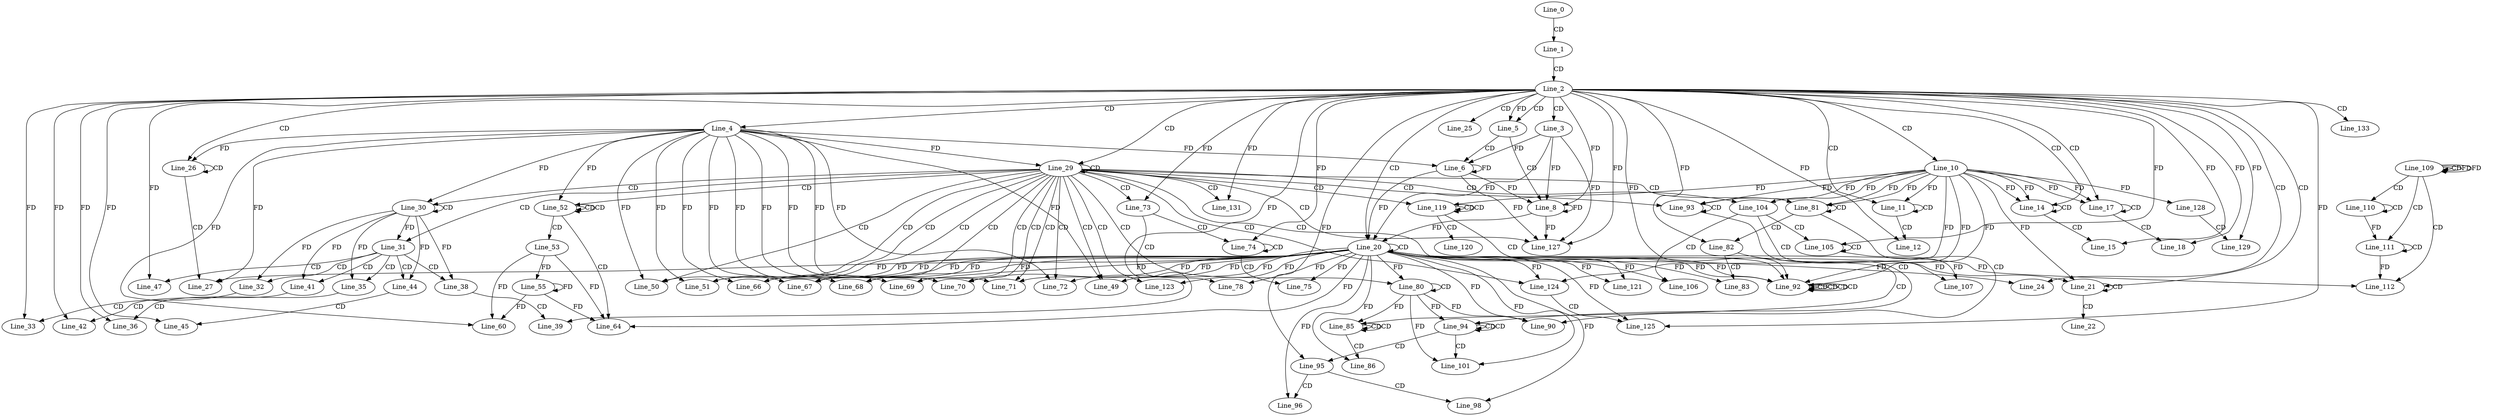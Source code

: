 digraph G {
  Line_0;
  Line_1;
  Line_2;
  Line_3;
  Line_4;
  Line_5;
  Line_5;
  Line_6;
  Line_6;
  Line_8;
  Line_8;
  Line_8;
  Line_10;
  Line_10;
  Line_11;
  Line_11;
  Line_11;
  Line_11;
  Line_12;
  Line_12;
  Line_14;
  Line_14;
  Line_15;
  Line_17;
  Line_17;
  Line_18;
  Line_20;
  Line_20;
  Line_21;
  Line_21;
  Line_21;
  Line_21;
  Line_22;
  Line_22;
  Line_24;
  Line_25;
  Line_26;
  Line_26;
  Line_26;
  Line_27;
  Line_27;
  Line_29;
  Line_29;
  Line_29;
  Line_30;
  Line_30;
  Line_31;
  Line_32;
  Line_32;
  Line_33;
  Line_35;
  Line_35;
  Line_36;
  Line_38;
  Line_38;
  Line_39;
  Line_41;
  Line_41;
  Line_42;
  Line_44;
  Line_44;
  Line_45;
  Line_47;
  Line_47;
  Line_49;
  Line_49;
  Line_50;
  Line_50;
  Line_51;
  Line_51;
  Line_52;
  Line_52;
  Line_52;
  Line_52;
  Line_53;
  Line_55;
  Line_55;
  Line_60;
  Line_60;
  Line_64;
  Line_64;
  Line_66;
  Line_66;
  Line_67;
  Line_67;
  Line_68;
  Line_68;
  Line_69;
  Line_69;
  Line_70;
  Line_70;
  Line_71;
  Line_71;
  Line_72;
  Line_72;
  Line_73;
  Line_73;
  Line_74;
  Line_74;
  Line_74;
  Line_75;
  Line_78;
  Line_80;
  Line_80;
  Line_80;
  Line_81;
  Line_81;
  Line_82;
  Line_82;
  Line_83;
  Line_85;
  Line_85;
  Line_85;
  Line_86;
  Line_90;
  Line_90;
  Line_92;
  Line_92;
  Line_92;
  Line_92;
  Line_92;
  Line_92;
  Line_93;
  Line_93;
  Line_94;
  Line_94;
  Line_94;
  Line_94;
  Line_94;
  Line_95;
  Line_95;
  Line_96;
  Line_98;
  Line_101;
  Line_101;
  Line_104;
  Line_104;
  Line_104;
  Line_105;
  Line_105;
  Line_106;
  Line_107;
  Line_109;
  Line_109;
  Line_109;
  Line_110;
  Line_110;
  Line_111;
  Line_111;
  Line_112;
  Line_112;
  Line_119;
  Line_119;
  Line_119;
  Line_119;
  Line_119;
  Line_120;
  Line_121;
  Line_123;
  Line_124;
  Line_124;
  Line_124;
  Line_125;
  Line_125;
  Line_127;
  Line_128;
  Line_128;
  Line_128;
  Line_129;
  Line_129;
  Line_131;
  Line_131;
  Line_133;
  Line_133;
  Line_0 -> Line_1 [ label="CD" ];
  Line_1 -> Line_2 [ label="CD" ];
  Line_2 -> Line_3 [ label="CD" ];
  Line_2 -> Line_4 [ label="CD" ];
  Line_2 -> Line_5 [ label="CD" ];
  Line_2 -> Line_5 [ label="FD" ];
  Line_5 -> Line_6 [ label="CD" ];
  Line_3 -> Line_6 [ label="FD" ];
  Line_6 -> Line_6 [ label="FD" ];
  Line_4 -> Line_6 [ label="FD" ];
  Line_5 -> Line_8 [ label="CD" ];
  Line_3 -> Line_8 [ label="FD" ];
  Line_6 -> Line_8 [ label="FD" ];
  Line_8 -> Line_8 [ label="FD" ];
  Line_2 -> Line_8 [ label="FD" ];
  Line_2 -> Line_10 [ label="CD" ];
  Line_2 -> Line_11 [ label="CD" ];
  Line_11 -> Line_11 [ label="CD" ];
  Line_10 -> Line_11 [ label="FD" ];
  Line_11 -> Line_12 [ label="CD" ];
  Line_2 -> Line_12 [ label="FD" ];
  Line_2 -> Line_14 [ label="CD" ];
  Line_10 -> Line_14 [ label="FD" ];
  Line_14 -> Line_14 [ label="CD" ];
  Line_10 -> Line_14 [ label="FD" ];
  Line_14 -> Line_15 [ label="CD" ];
  Line_2 -> Line_15 [ label="FD" ];
  Line_2 -> Line_17 [ label="CD" ];
  Line_10 -> Line_17 [ label="FD" ];
  Line_17 -> Line_17 [ label="CD" ];
  Line_10 -> Line_17 [ label="FD" ];
  Line_17 -> Line_18 [ label="CD" ];
  Line_2 -> Line_18 [ label="FD" ];
  Line_2 -> Line_20 [ label="CD" ];
  Line_20 -> Line_20 [ label="CD" ];
  Line_3 -> Line_20 [ label="FD" ];
  Line_6 -> Line_20 [ label="FD" ];
  Line_8 -> Line_20 [ label="FD" ];
  Line_2 -> Line_21 [ label="CD" ];
  Line_20 -> Line_21 [ label="FD" ];
  Line_21 -> Line_21 [ label="CD" ];
  Line_10 -> Line_21 [ label="FD" ];
  Line_21 -> Line_22 [ label="CD" ];
  Line_2 -> Line_24 [ label="CD" ];
  Line_20 -> Line_24 [ label="FD" ];
  Line_2 -> Line_25 [ label="CD" ];
  Line_2 -> Line_26 [ label="CD" ];
  Line_26 -> Line_26 [ label="CD" ];
  Line_4 -> Line_26 [ label="FD" ];
  Line_26 -> Line_27 [ label="CD" ];
  Line_4 -> Line_27 [ label="FD" ];
  Line_20 -> Line_27 [ label="FD" ];
  Line_2 -> Line_29 [ label="CD" ];
  Line_29 -> Line_29 [ label="CD" ];
  Line_4 -> Line_29 [ label="FD" ];
  Line_29 -> Line_30 [ label="CD" ];
  Line_30 -> Line_30 [ label="CD" ];
  Line_4 -> Line_30 [ label="FD" ];
  Line_29 -> Line_31 [ label="CD" ];
  Line_30 -> Line_31 [ label="FD" ];
  Line_31 -> Line_32 [ label="CD" ];
  Line_30 -> Line_32 [ label="FD" ];
  Line_32 -> Line_33 [ label="CD" ];
  Line_2 -> Line_33 [ label="FD" ];
  Line_31 -> Line_35 [ label="CD" ];
  Line_30 -> Line_35 [ label="FD" ];
  Line_35 -> Line_36 [ label="CD" ];
  Line_2 -> Line_36 [ label="FD" ];
  Line_31 -> Line_38 [ label="CD" ];
  Line_30 -> Line_38 [ label="FD" ];
  Line_38 -> Line_39 [ label="CD" ];
  Line_2 -> Line_39 [ label="FD" ];
  Line_31 -> Line_41 [ label="CD" ];
  Line_30 -> Line_41 [ label="FD" ];
  Line_41 -> Line_42 [ label="CD" ];
  Line_2 -> Line_42 [ label="FD" ];
  Line_31 -> Line_44 [ label="CD" ];
  Line_30 -> Line_44 [ label="FD" ];
  Line_44 -> Line_45 [ label="CD" ];
  Line_2 -> Line_45 [ label="FD" ];
  Line_31 -> Line_47 [ label="CD" ];
  Line_2 -> Line_47 [ label="FD" ];
  Line_29 -> Line_49 [ label="CD" ];
  Line_20 -> Line_49 [ label="FD" ];
  Line_4 -> Line_49 [ label="FD" ];
  Line_29 -> Line_50 [ label="CD" ];
  Line_20 -> Line_50 [ label="FD" ];
  Line_4 -> Line_50 [ label="FD" ];
  Line_29 -> Line_51 [ label="CD" ];
  Line_20 -> Line_51 [ label="FD" ];
  Line_4 -> Line_51 [ label="FD" ];
  Line_29 -> Line_52 [ label="CD" ];
  Line_52 -> Line_52 [ label="CD" ];
  Line_52 -> Line_52 [ label="CD" ];
  Line_4 -> Line_52 [ label="FD" ];
  Line_52 -> Line_53 [ label="CD" ];
  Line_53 -> Line_55 [ label="FD" ];
  Line_55 -> Line_55 [ label="FD" ];
  Line_53 -> Line_60 [ label="FD" ];
  Line_55 -> Line_60 [ label="FD" ];
  Line_4 -> Line_60 [ label="FD" ];
  Line_52 -> Line_64 [ label="CD" ];
  Line_20 -> Line_64 [ label="FD" ];
  Line_53 -> Line_64 [ label="FD" ];
  Line_55 -> Line_64 [ label="FD" ];
  Line_29 -> Line_66 [ label="CD" ];
  Line_20 -> Line_66 [ label="FD" ];
  Line_4 -> Line_66 [ label="FD" ];
  Line_29 -> Line_67 [ label="CD" ];
  Line_20 -> Line_67 [ label="FD" ];
  Line_4 -> Line_67 [ label="FD" ];
  Line_29 -> Line_68 [ label="CD" ];
  Line_20 -> Line_68 [ label="FD" ];
  Line_4 -> Line_68 [ label="FD" ];
  Line_29 -> Line_69 [ label="CD" ];
  Line_20 -> Line_69 [ label="FD" ];
  Line_4 -> Line_69 [ label="FD" ];
  Line_29 -> Line_70 [ label="CD" ];
  Line_20 -> Line_70 [ label="FD" ];
  Line_4 -> Line_70 [ label="FD" ];
  Line_29 -> Line_71 [ label="CD" ];
  Line_20 -> Line_71 [ label="FD" ];
  Line_4 -> Line_71 [ label="FD" ];
  Line_29 -> Line_72 [ label="CD" ];
  Line_20 -> Line_72 [ label="FD" ];
  Line_4 -> Line_72 [ label="FD" ];
  Line_29 -> Line_73 [ label="CD" ];
  Line_2 -> Line_73 [ label="FD" ];
  Line_73 -> Line_74 [ label="CD" ];
  Line_74 -> Line_74 [ label="CD" ];
  Line_2 -> Line_74 [ label="FD" ];
  Line_74 -> Line_75 [ label="CD" ];
  Line_20 -> Line_75 [ label="FD" ];
  Line_73 -> Line_78 [ label="CD" ];
  Line_20 -> Line_78 [ label="FD" ];
  Line_29 -> Line_80 [ label="CD" ];
  Line_80 -> Line_80 [ label="CD" ];
  Line_20 -> Line_80 [ label="FD" ];
  Line_29 -> Line_81 [ label="CD" ];
  Line_10 -> Line_81 [ label="FD" ];
  Line_81 -> Line_81 [ label="CD" ];
  Line_10 -> Line_81 [ label="FD" ];
  Line_81 -> Line_82 [ label="CD" ];
  Line_2 -> Line_82 [ label="FD" ];
  Line_82 -> Line_83 [ label="CD" ];
  Line_20 -> Line_83 [ label="FD" ];
  Line_82 -> Line_85 [ label="CD" ];
  Line_85 -> Line_85 [ label="CD" ];
  Line_85 -> Line_85 [ label="CD" ];
  Line_80 -> Line_85 [ label="FD" ];
  Line_85 -> Line_86 [ label="CD" ];
  Line_20 -> Line_86 [ label="FD" ];
  Line_81 -> Line_90 [ label="CD" ];
  Line_20 -> Line_90 [ label="FD" ];
  Line_80 -> Line_90 [ label="FD" ];
  Line_29 -> Line_92 [ label="CD" ];
  Line_10 -> Line_92 [ label="FD" ];
  Line_92 -> Line_92 [ label="CD" ];
  Line_10 -> Line_92 [ label="FD" ];
  Line_92 -> Line_92 [ label="CD" ];
  Line_2 -> Line_92 [ label="FD" ];
  Line_92 -> Line_92 [ label="CD" ];
  Line_20 -> Line_92 [ label="FD" ];
  Line_92 -> Line_92 [ label="CD" ];
  Line_20 -> Line_92 [ label="FD" ];
  Line_29 -> Line_93 [ label="CD" ];
  Line_10 -> Line_93 [ label="FD" ];
  Line_93 -> Line_93 [ label="CD" ];
  Line_10 -> Line_93 [ label="FD" ];
  Line_93 -> Line_94 [ label="CD" ];
  Line_94 -> Line_94 [ label="CD" ];
  Line_80 -> Line_94 [ label="FD" ];
  Line_94 -> Line_94 [ label="CD" ];
  Line_94 -> Line_95 [ label="CD" ];
  Line_2 -> Line_95 [ label="FD" ];
  Line_95 -> Line_96 [ label="CD" ];
  Line_20 -> Line_96 [ label="FD" ];
  Line_95 -> Line_98 [ label="CD" ];
  Line_20 -> Line_98 [ label="FD" ];
  Line_94 -> Line_101 [ label="CD" ];
  Line_20 -> Line_101 [ label="FD" ];
  Line_80 -> Line_101 [ label="FD" ];
  Line_29 -> Line_104 [ label="CD" ];
  Line_10 -> Line_104 [ label="FD" ];
  Line_104 -> Line_105 [ label="CD" ];
  Line_105 -> Line_105 [ label="CD" ];
  Line_2 -> Line_105 [ label="FD" ];
  Line_104 -> Line_106 [ label="CD" ];
  Line_20 -> Line_106 [ label="FD" ];
  Line_104 -> Line_107 [ label="CD" ];
  Line_105 -> Line_107 [ label="FD" ];
  Line_109 -> Line_109 [ label="CD" ];
  Line_109 -> Line_109 [ label="FD" ];
  Line_109 -> Line_110 [ label="CD" ];
  Line_110 -> Line_110 [ label="CD" ];
  Line_109 -> Line_111 [ label="CD" ];
  Line_111 -> Line_111 [ label="CD" ];
  Line_110 -> Line_111 [ label="FD" ];
  Line_109 -> Line_112 [ label="CD" ];
  Line_111 -> Line_112 [ label="FD" ];
  Line_20 -> Line_112 [ label="FD" ];
  Line_29 -> Line_119 [ label="CD" ];
  Line_119 -> Line_119 [ label="CD" ];
  Line_10 -> Line_119 [ label="FD" ];
  Line_119 -> Line_119 [ label="CD" ];
  Line_119 -> Line_120 [ label="CD" ];
  Line_119 -> Line_121 [ label="CD" ];
  Line_20 -> Line_121 [ label="FD" ];
  Line_29 -> Line_123 [ label="CD" ];
  Line_20 -> Line_123 [ label="FD" ];
  Line_29 -> Line_124 [ label="CD" ];
  Line_10 -> Line_124 [ label="FD" ];
  Line_20 -> Line_124 [ label="FD" ];
  Line_124 -> Line_125 [ label="CD" ];
  Line_20 -> Line_125 [ label="FD" ];
  Line_2 -> Line_125 [ label="FD" ];
  Line_29 -> Line_127 [ label="CD" ];
  Line_2 -> Line_127 [ label="FD" ];
  Line_3 -> Line_127 [ label="FD" ];
  Line_6 -> Line_127 [ label="FD" ];
  Line_8 -> Line_127 [ label="FD" ];
  Line_10 -> Line_128 [ label="FD" ];
  Line_128 -> Line_129 [ label="CD" ];
  Line_2 -> Line_129 [ label="FD" ];
  Line_29 -> Line_131 [ label="CD" ];
  Line_2 -> Line_131 [ label="FD" ];
  Line_2 -> Line_133 [ label="CD" ];
  Line_109 -> Line_109 [ label="FD" ];
}
